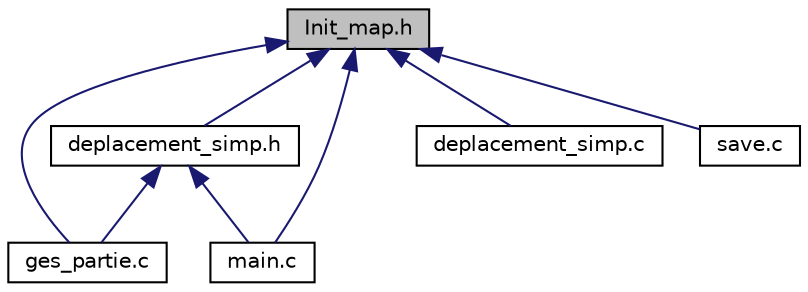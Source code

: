 digraph "Init_map.h"
{
  edge [fontname="Helvetica",fontsize="10",labelfontname="Helvetica",labelfontsize="10"];
  node [fontname="Helvetica",fontsize="10",shape=record];
  Node1 [label="Init_map.h",height=0.2,width=0.4,color="black", fillcolor="grey75", style="filled", fontcolor="black"];
  Node1 -> Node2 [dir="back",color="midnightblue",fontsize="10",style="solid"];
  Node2 [label="deplacement_simp.h",height=0.2,width=0.4,color="black", fillcolor="white", style="filled",URL="$a00015.html",tooltip="Ce fichier contient les primitives des fonctions de déplacement sur la carte. "];
  Node2 -> Node3 [dir="back",color="midnightblue",fontsize="10",style="solid"];
  Node3 [label="ges_partie.c",height=0.2,width=0.4,color="black", fillcolor="white", style="filled",URL="$a00020.html",tooltip="Ce fichier contient les fonctions permettant le lancement et le déroulement de la partie..."];
  Node2 -> Node4 [dir="back",color="midnightblue",fontsize="10",style="solid"];
  Node4 [label="main.c",height=0.2,width=0.4,color="black", fillcolor="white", style="filled",URL="$a00027.html",tooltip="Menu principal et lancement de la partie. "];
  Node1 -> Node5 [dir="back",color="midnightblue",fontsize="10",style="solid"];
  Node5 [label="deplacement_simp.c",height=0.2,width=0.4,color="black", fillcolor="white", style="filled",URL="$a00014.html",tooltip="Ce fichier contient les fonctions de déplacement sur la carte. "];
  Node1 -> Node3 [dir="back",color="midnightblue",fontsize="10",style="solid"];
  Node1 -> Node4 [dir="back",color="midnightblue",fontsize="10",style="solid"];
  Node1 -> Node6 [dir="back",color="midnightblue",fontsize="10",style="solid"];
  Node6 [label="save.c",height=0.2,width=0.4,color="black", fillcolor="white", style="filled",URL="$a00029.html",tooltip="Ce fichier contient les définitions des fonctions permettant de sauvegarder et charger une partie..."];
}
